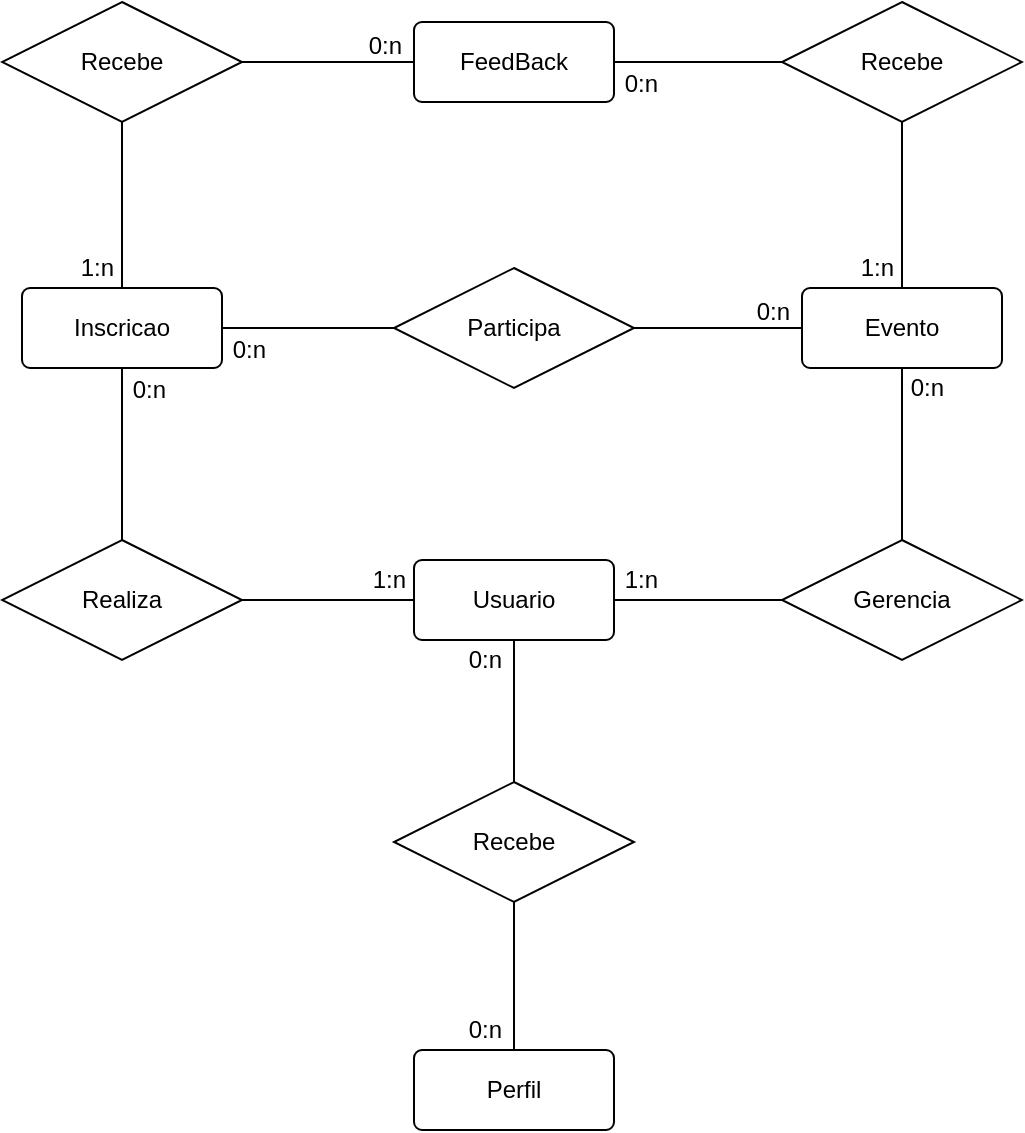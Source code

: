 <mxfile version="13.2.4" type="github"><diagram id="XgKy6e4inUG7rCdKwu-2" name="Page-1"><mxGraphModel dx="1108" dy="482" grid="1" gridSize="10" guides="1" tooltips="1" connect="1" arrows="1" fold="1" page="1" pageScale="1" pageWidth="827" pageHeight="1169" math="0" shadow="0"><root><mxCell id="0"/><mxCell id="1" parent="0"/><mxCell id="P_-fmWdjzyzI8tMcbLqE-1" value="Evento" style="rounded=1;arcSize=10;whiteSpace=wrap;html=1;align=center;" vertex="1" parent="1"><mxGeometry x="559" y="446" width="100" height="40" as="geometry"/></mxCell><mxCell id="P_-fmWdjzyzI8tMcbLqE-2" value="Gerencia" style="shape=rhombus;perimeter=rhombusPerimeter;whiteSpace=wrap;html=1;align=center;" vertex="1" parent="1"><mxGeometry x="549" y="572" width="120" height="60" as="geometry"/></mxCell><mxCell id="P_-fmWdjzyzI8tMcbLqE-3" value="Inscricao" style="rounded=1;arcSize=10;whiteSpace=wrap;html=1;align=center;" vertex="1" parent="1"><mxGeometry x="169" y="446" width="100" height="40" as="geometry"/></mxCell><mxCell id="P_-fmWdjzyzI8tMcbLqE-4" value="Usuario" style="rounded=1;arcSize=10;whiteSpace=wrap;html=1;align=center;" vertex="1" parent="1"><mxGeometry x="365" y="582" width="100" height="40" as="geometry"/></mxCell><mxCell id="P_-fmWdjzyzI8tMcbLqE-5" value="Perfil" style="rounded=1;arcSize=10;whiteSpace=wrap;html=1;align=center;" vertex="1" parent="1"><mxGeometry x="365" y="827" width="100" height="40" as="geometry"/></mxCell><mxCell id="P_-fmWdjzyzI8tMcbLqE-6" value="FeedBack" style="rounded=1;arcSize=10;whiteSpace=wrap;html=1;align=center;" vertex="1" parent="1"><mxGeometry x="365" y="313" width="100" height="40" as="geometry"/></mxCell><mxCell id="P_-fmWdjzyzI8tMcbLqE-7" value="Participa" style="shape=rhombus;perimeter=rhombusPerimeter;whiteSpace=wrap;html=1;align=center;" vertex="1" parent="1"><mxGeometry x="355" y="436" width="120" height="60" as="geometry"/></mxCell><mxCell id="P_-fmWdjzyzI8tMcbLqE-9" value="Realiza" style="shape=rhombus;perimeter=rhombusPerimeter;whiteSpace=wrap;html=1;align=center;" vertex="1" parent="1"><mxGeometry x="159" y="572" width="120" height="60" as="geometry"/></mxCell><mxCell id="P_-fmWdjzyzI8tMcbLqE-10" value="Recebe" style="shape=rhombus;perimeter=rhombusPerimeter;whiteSpace=wrap;html=1;align=center;" vertex="1" parent="1"><mxGeometry x="355" y="693" width="120" height="60" as="geometry"/></mxCell><mxCell id="P_-fmWdjzyzI8tMcbLqE-11" value="" style="endArrow=none;html=1;rounded=0;exitX=0.5;exitY=0;exitDx=0;exitDy=0;entryX=0.5;entryY=1;entryDx=0;entryDy=0;" edge="1" parent="1" source="P_-fmWdjzyzI8tMcbLqE-2" target="P_-fmWdjzyzI8tMcbLqE-1"><mxGeometry relative="1" as="geometry"><mxPoint x="523" y="726" as="sourcePoint"/><mxPoint x="683" y="726" as="targetPoint"/></mxGeometry></mxCell><mxCell id="P_-fmWdjzyzI8tMcbLqE-12" value="0:n" style="resizable=0;html=1;align=right;verticalAlign=bottom;" connectable="0" vertex="1" parent="P_-fmWdjzyzI8tMcbLqE-11"><mxGeometry x="1" relative="1" as="geometry"><mxPoint x="21" y="18" as="offset"/></mxGeometry></mxCell><mxCell id="P_-fmWdjzyzI8tMcbLqE-13" value="" style="endArrow=none;html=1;rounded=0;exitX=0;exitY=0.5;exitDx=0;exitDy=0;entryX=1;entryY=0.5;entryDx=0;entryDy=0;" edge="1" parent="1" source="P_-fmWdjzyzI8tMcbLqE-2" target="P_-fmWdjzyzI8tMcbLqE-4"><mxGeometry relative="1" as="geometry"><mxPoint x="669" y="836" as="sourcePoint"/><mxPoint x="669" y="677" as="targetPoint"/></mxGeometry></mxCell><mxCell id="P_-fmWdjzyzI8tMcbLqE-14" value="1:n" style="resizable=0;html=1;align=right;verticalAlign=bottom;" connectable="0" vertex="1" parent="P_-fmWdjzyzI8tMcbLqE-13"><mxGeometry x="1" relative="1" as="geometry"><mxPoint x="22" y="-2" as="offset"/></mxGeometry></mxCell><mxCell id="P_-fmWdjzyzI8tMcbLqE-15" value="" style="endArrow=none;html=1;rounded=0;exitX=0.5;exitY=1;exitDx=0;exitDy=0;entryX=0.5;entryY=0;entryDx=0;entryDy=0;" edge="1" parent="1" source="P_-fmWdjzyzI8tMcbLqE-10" target="P_-fmWdjzyzI8tMcbLqE-5"><mxGeometry relative="1" as="geometry"><mxPoint x="679" y="1076" as="sourcePoint"/><mxPoint x="959" y="696" as="targetPoint"/></mxGeometry></mxCell><mxCell id="P_-fmWdjzyzI8tMcbLqE-16" value="0:n" style="resizable=0;html=1;align=right;verticalAlign=bottom;" connectable="0" vertex="1" parent="P_-fmWdjzyzI8tMcbLqE-15"><mxGeometry x="1" relative="1" as="geometry"><mxPoint x="-6" y="-2" as="offset"/></mxGeometry></mxCell><mxCell id="P_-fmWdjzyzI8tMcbLqE-17" value="" style="endArrow=none;html=1;rounded=0;exitX=0.5;exitY=0;exitDx=0;exitDy=0;entryX=0.5;entryY=1;entryDx=0;entryDy=0;" edge="1" parent="1" source="P_-fmWdjzyzI8tMcbLqE-10" target="P_-fmWdjzyzI8tMcbLqE-4"><mxGeometry relative="1" as="geometry"><mxPoint x="639" y="1066" as="sourcePoint"/><mxPoint x="639" y="976" as="targetPoint"/></mxGeometry></mxCell><mxCell id="P_-fmWdjzyzI8tMcbLqE-18" value="0:n" style="resizable=0;html=1;align=right;verticalAlign=bottom;" connectable="0" vertex="1" parent="P_-fmWdjzyzI8tMcbLqE-17"><mxGeometry x="1" relative="1" as="geometry"><mxPoint x="-6" y="18" as="offset"/></mxGeometry></mxCell><mxCell id="P_-fmWdjzyzI8tMcbLqE-25" value="" style="endArrow=none;html=1;rounded=0;entryX=0;entryY=0.5;entryDx=0;entryDy=0;exitX=1;exitY=0.5;exitDx=0;exitDy=0;" edge="1" parent="1" source="P_-fmWdjzyzI8tMcbLqE-7" target="P_-fmWdjzyzI8tMcbLqE-1"><mxGeometry relative="1" as="geometry"><mxPoint x="609" y="347" as="sourcePoint"/><mxPoint x="529" y="476" as="targetPoint"/></mxGeometry></mxCell><mxCell id="P_-fmWdjzyzI8tMcbLqE-26" value="0:n" style="resizable=0;html=1;align=right;verticalAlign=bottom;" connectable="0" vertex="1" parent="P_-fmWdjzyzI8tMcbLqE-25"><mxGeometry x="1" relative="1" as="geometry"><mxPoint x="-6" as="offset"/></mxGeometry></mxCell><mxCell id="P_-fmWdjzyzI8tMcbLqE-27" value="" style="endArrow=none;html=1;rounded=0;exitX=0;exitY=0.5;exitDx=0;exitDy=0;entryX=1;entryY=0.5;entryDx=0;entryDy=0;" edge="1" parent="1" source="P_-fmWdjzyzI8tMcbLqE-7" target="P_-fmWdjzyzI8tMcbLqE-3"><mxGeometry relative="1" as="geometry"><mxPoint x="468" y="606" as="sourcePoint"/><mxPoint x="468" y="516" as="targetPoint"/></mxGeometry></mxCell><mxCell id="P_-fmWdjzyzI8tMcbLqE-28" value="0:n" style="resizable=0;html=1;align=right;verticalAlign=bottom;" connectable="0" vertex="1" parent="P_-fmWdjzyzI8tMcbLqE-27"><mxGeometry x="1" relative="1" as="geometry"><mxPoint x="22" y="19" as="offset"/></mxGeometry></mxCell><mxCell id="P_-fmWdjzyzI8tMcbLqE-30" value="" style="endArrow=none;html=1;rounded=0;entryX=0;entryY=0.5;entryDx=0;entryDy=0;exitX=1;exitY=0.5;exitDx=0;exitDy=0;" edge="1" parent="1" source="P_-fmWdjzyzI8tMcbLqE-9" target="P_-fmWdjzyzI8tMcbLqE-4"><mxGeometry relative="1" as="geometry"><mxPoint x="295" y="603" as="sourcePoint"/><mxPoint x="459" y="612" as="targetPoint"/></mxGeometry></mxCell><mxCell id="P_-fmWdjzyzI8tMcbLqE-31" value="1:n" style="resizable=0;html=1;align=right;verticalAlign=bottom;" connectable="0" vertex="1" parent="P_-fmWdjzyzI8tMcbLqE-30"><mxGeometry x="1" relative="1" as="geometry"><mxPoint x="-4" y="-2" as="offset"/></mxGeometry></mxCell><mxCell id="P_-fmWdjzyzI8tMcbLqE-32" value="" style="endArrow=none;html=1;rounded=0;exitX=0.5;exitY=0;exitDx=0;exitDy=0;entryX=0.5;entryY=1;entryDx=0;entryDy=0;" edge="1" parent="1" source="P_-fmWdjzyzI8tMcbLqE-9" target="P_-fmWdjzyzI8tMcbLqE-3"><mxGeometry relative="1" as="geometry"><mxPoint x="301" y="533" as="sourcePoint"/><mxPoint x="210" y="513" as="targetPoint"/></mxGeometry></mxCell><mxCell id="P_-fmWdjzyzI8tMcbLqE-33" value="0:n" style="resizable=0;html=1;align=right;verticalAlign=bottom;" connectable="0" vertex="1" parent="P_-fmWdjzyzI8tMcbLqE-32"><mxGeometry x="1" relative="1" as="geometry"><mxPoint x="22" y="19" as="offset"/></mxGeometry></mxCell><mxCell id="P_-fmWdjzyzI8tMcbLqE-34" value="Recebe" style="shape=rhombus;perimeter=rhombusPerimeter;whiteSpace=wrap;html=1;align=center;" vertex="1" parent="1"><mxGeometry x="549" y="303" width="120" height="60" as="geometry"/></mxCell><mxCell id="P_-fmWdjzyzI8tMcbLqE-35" value="Recebe" style="shape=rhombus;perimeter=rhombusPerimeter;whiteSpace=wrap;html=1;align=center;" vertex="1" parent="1"><mxGeometry x="159" y="303" width="120" height="60" as="geometry"/></mxCell><mxCell id="P_-fmWdjzyzI8tMcbLqE-36" value="" style="endArrow=none;html=1;rounded=0;entryX=0.5;entryY=0;entryDx=0;entryDy=0;exitX=0.5;exitY=1;exitDx=0;exitDy=0;" edge="1" parent="1" source="P_-fmWdjzyzI8tMcbLqE-35" target="P_-fmWdjzyzI8tMcbLqE-3"><mxGeometry relative="1" as="geometry"><mxPoint x="165" y="413" as="sourcePoint"/><mxPoint x="251" y="413" as="targetPoint"/></mxGeometry></mxCell><mxCell id="P_-fmWdjzyzI8tMcbLqE-37" value="1:n" style="resizable=0;html=1;align=right;verticalAlign=bottom;" connectable="0" vertex="1" parent="P_-fmWdjzyzI8tMcbLqE-36"><mxGeometry x="1" relative="1" as="geometry"><mxPoint x="-4" y="-2" as="offset"/></mxGeometry></mxCell><mxCell id="P_-fmWdjzyzI8tMcbLqE-38" value="" style="endArrow=none;html=1;rounded=0;exitX=0.5;exitY=1;exitDx=0;exitDy=0;entryX=0.5;entryY=0;entryDx=0;entryDy=0;" edge="1" parent="1" source="P_-fmWdjzyzI8tMcbLqE-34" target="P_-fmWdjzyzI8tMcbLqE-1"><mxGeometry relative="1" as="geometry"><mxPoint x="608.5" y="373" as="sourcePoint"/><mxPoint x="595" y="433" as="targetPoint"/></mxGeometry></mxCell><mxCell id="P_-fmWdjzyzI8tMcbLqE-39" value="1:n" style="resizable=0;html=1;align=right;verticalAlign=bottom;" connectable="0" vertex="1" parent="P_-fmWdjzyzI8tMcbLqE-38"><mxGeometry x="1" relative="1" as="geometry"><mxPoint x="-4" y="-2" as="offset"/></mxGeometry></mxCell><mxCell id="P_-fmWdjzyzI8tMcbLqE-40" value="" style="endArrow=none;html=1;rounded=0;entryX=0;entryY=0.5;entryDx=0;entryDy=0;exitX=1;exitY=0.5;exitDx=0;exitDy=0;" edge="1" parent="1" source="P_-fmWdjzyzI8tMcbLqE-35" target="P_-fmWdjzyzI8tMcbLqE-6"><mxGeometry relative="1" as="geometry"><mxPoint x="269" y="352" as="sourcePoint"/><mxPoint x="353" y="352" as="targetPoint"/></mxGeometry></mxCell><mxCell id="P_-fmWdjzyzI8tMcbLqE-41" value="0:n" style="resizable=0;html=1;align=right;verticalAlign=bottom;" connectable="0" vertex="1" parent="P_-fmWdjzyzI8tMcbLqE-40"><mxGeometry x="1" relative="1" as="geometry"><mxPoint x="-6" as="offset"/></mxGeometry></mxCell><mxCell id="P_-fmWdjzyzI8tMcbLqE-42" value="" style="endArrow=none;html=1;rounded=0;exitX=0;exitY=0.5;exitDx=0;exitDy=0;entryX=1;entryY=0.5;entryDx=0;entryDy=0;" edge="1" parent="1" source="P_-fmWdjzyzI8tMcbLqE-34" target="P_-fmWdjzyzI8tMcbLqE-6"><mxGeometry relative="1" as="geometry"><mxPoint x="559" y="383" as="sourcePoint"/><mxPoint x="473" y="383" as="targetPoint"/></mxGeometry></mxCell><mxCell id="P_-fmWdjzyzI8tMcbLqE-43" value="0:n" style="resizable=0;html=1;align=right;verticalAlign=bottom;" connectable="0" vertex="1" parent="P_-fmWdjzyzI8tMcbLqE-42"><mxGeometry x="1" relative="1" as="geometry"><mxPoint x="22" y="19" as="offset"/></mxGeometry></mxCell></root></mxGraphModel></diagram></mxfile>